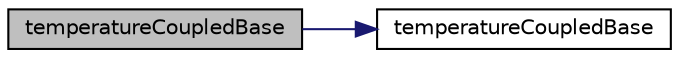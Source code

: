 digraph "temperatureCoupledBase"
{
  bgcolor="transparent";
  edge [fontname="Helvetica",fontsize="10",labelfontname="Helvetica",labelfontsize="10"];
  node [fontname="Helvetica",fontsize="10",shape=record];
  rankdir="LR";
  Node1 [label="temperatureCoupledBase",height=0.2,width=0.4,color="black", fillcolor="grey75", style="filled", fontcolor="black"];
  Node1 -> Node2 [color="midnightblue",fontsize="10",style="solid",fontname="Helvetica"];
  Node2 [label="temperatureCoupledBase",height=0.2,width=0.4,color="black",URL="$a02563.html#a6829752b115dc2923f5ab449f9bb3f62",tooltip="Construct from patch and K name. "];
}
